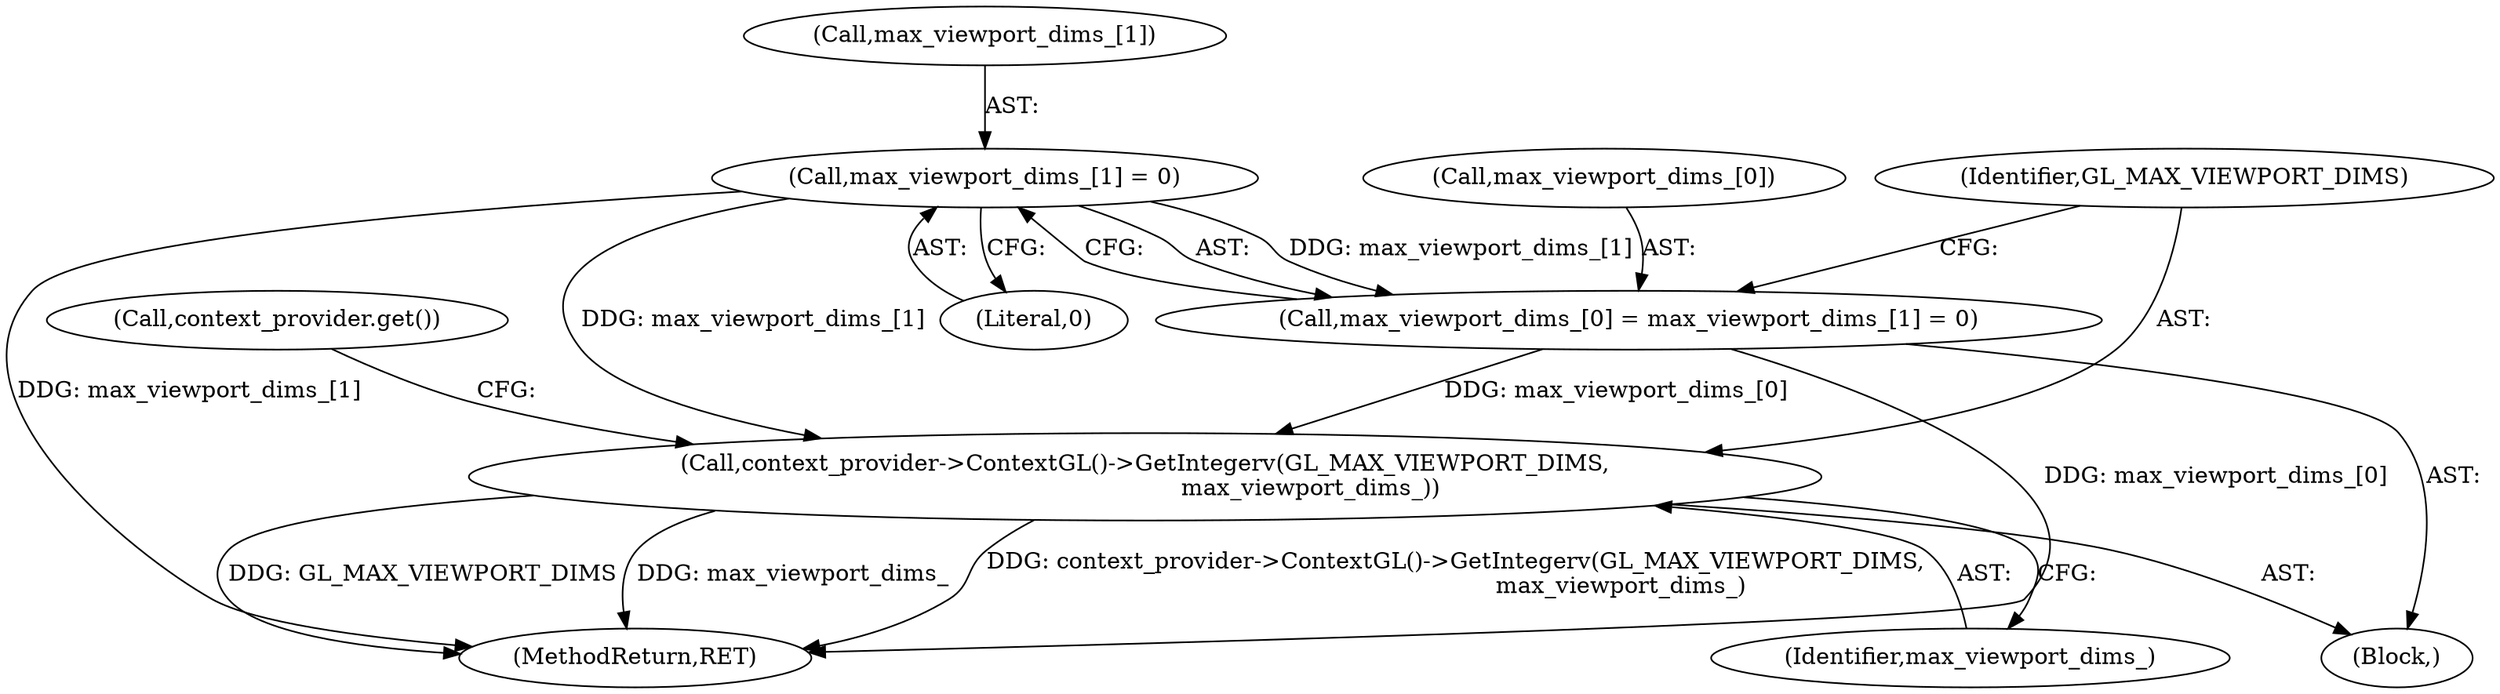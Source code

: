 digraph "1_Chrome_a4150b688a754d3d10d2ca385155b1c95d77d6ae_7@array" {
"1000116" [label="(Call,max_viewport_dims_[1] = 0)"];
"1000112" [label="(Call,max_viewport_dims_[0] = max_viewport_dims_[1] = 0)"];
"1000121" [label="(Call,context_provider->ContextGL()->GetIntegerv(GL_MAX_VIEWPORT_DIMS,\n                                             max_viewport_dims_))"];
"1000121" [label="(Call,context_provider->ContextGL()->GetIntegerv(GL_MAX_VIEWPORT_DIMS,\n                                             max_viewport_dims_))"];
"1000123" [label="(Identifier,max_viewport_dims_)"];
"1000113" [label="(Call,max_viewport_dims_[0])"];
"1000194" [label="(MethodReturn,RET)"];
"1000112" [label="(Call,max_viewport_dims_[0] = max_viewport_dims_[1] = 0)"];
"1000102" [label="(Block,)"];
"1000122" [label="(Identifier,GL_MAX_VIEWPORT_DIMS)"];
"1000125" [label="(Call,context_provider.get())"];
"1000116" [label="(Call,max_viewport_dims_[1] = 0)"];
"1000120" [label="(Literal,0)"];
"1000117" [label="(Call,max_viewport_dims_[1])"];
"1000116" -> "1000112"  [label="AST: "];
"1000116" -> "1000120"  [label="CFG: "];
"1000117" -> "1000116"  [label="AST: "];
"1000120" -> "1000116"  [label="AST: "];
"1000112" -> "1000116"  [label="CFG: "];
"1000116" -> "1000194"  [label="DDG: max_viewport_dims_[1]"];
"1000116" -> "1000112"  [label="DDG: max_viewport_dims_[1]"];
"1000116" -> "1000121"  [label="DDG: max_viewport_dims_[1]"];
"1000112" -> "1000102"  [label="AST: "];
"1000113" -> "1000112"  [label="AST: "];
"1000122" -> "1000112"  [label="CFG: "];
"1000112" -> "1000194"  [label="DDG: max_viewport_dims_[0]"];
"1000112" -> "1000121"  [label="DDG: max_viewport_dims_[0]"];
"1000121" -> "1000102"  [label="AST: "];
"1000121" -> "1000123"  [label="CFG: "];
"1000122" -> "1000121"  [label="AST: "];
"1000123" -> "1000121"  [label="AST: "];
"1000125" -> "1000121"  [label="CFG: "];
"1000121" -> "1000194"  [label="DDG: max_viewport_dims_"];
"1000121" -> "1000194"  [label="DDG: context_provider->ContextGL()->GetIntegerv(GL_MAX_VIEWPORT_DIMS,\n                                             max_viewport_dims_)"];
"1000121" -> "1000194"  [label="DDG: GL_MAX_VIEWPORT_DIMS"];
}
